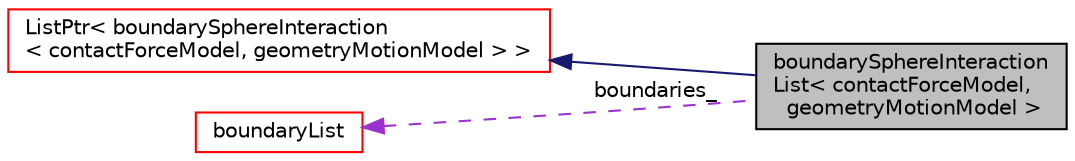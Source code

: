 digraph "boundarySphereInteractionList&lt; contactForceModel, geometryMotionModel &gt;"
{
 // LATEX_PDF_SIZE
  edge [fontname="Helvetica",fontsize="10",labelfontname="Helvetica",labelfontsize="10"];
  node [fontname="Helvetica",fontsize="10",shape=record];
  rankdir="LR";
  Node1 [label="boundarySphereInteraction\lList\< contactForceModel,\l geometryMotionModel \>",height=0.2,width=0.4,color="black", fillcolor="grey75", style="filled", fontcolor="black",tooltip=" "];
  Node2 -> Node1 [dir="back",color="midnightblue",fontsize="10",style="solid",fontname="Helvetica"];
  Node2 [label="ListPtr\< boundarySphereInteraction\l\< contactForceModel, geometryMotionModel \> \>",height=0.2,width=0.4,color="red", fillcolor="white", style="filled",URL="$classpFlow_1_1ListPtr.html",tooltip=" "];
  Node4 -> Node1 [dir="back",color="darkorchid3",fontsize="10",style="dashed",label=" boundaries_" ,fontname="Helvetica"];
  Node4 [label="boundaryList",height=0.2,width=0.4,color="red", fillcolor="white", style="filled",URL="$classpFlow_1_1boundaryList.html",tooltip=" "];
}
